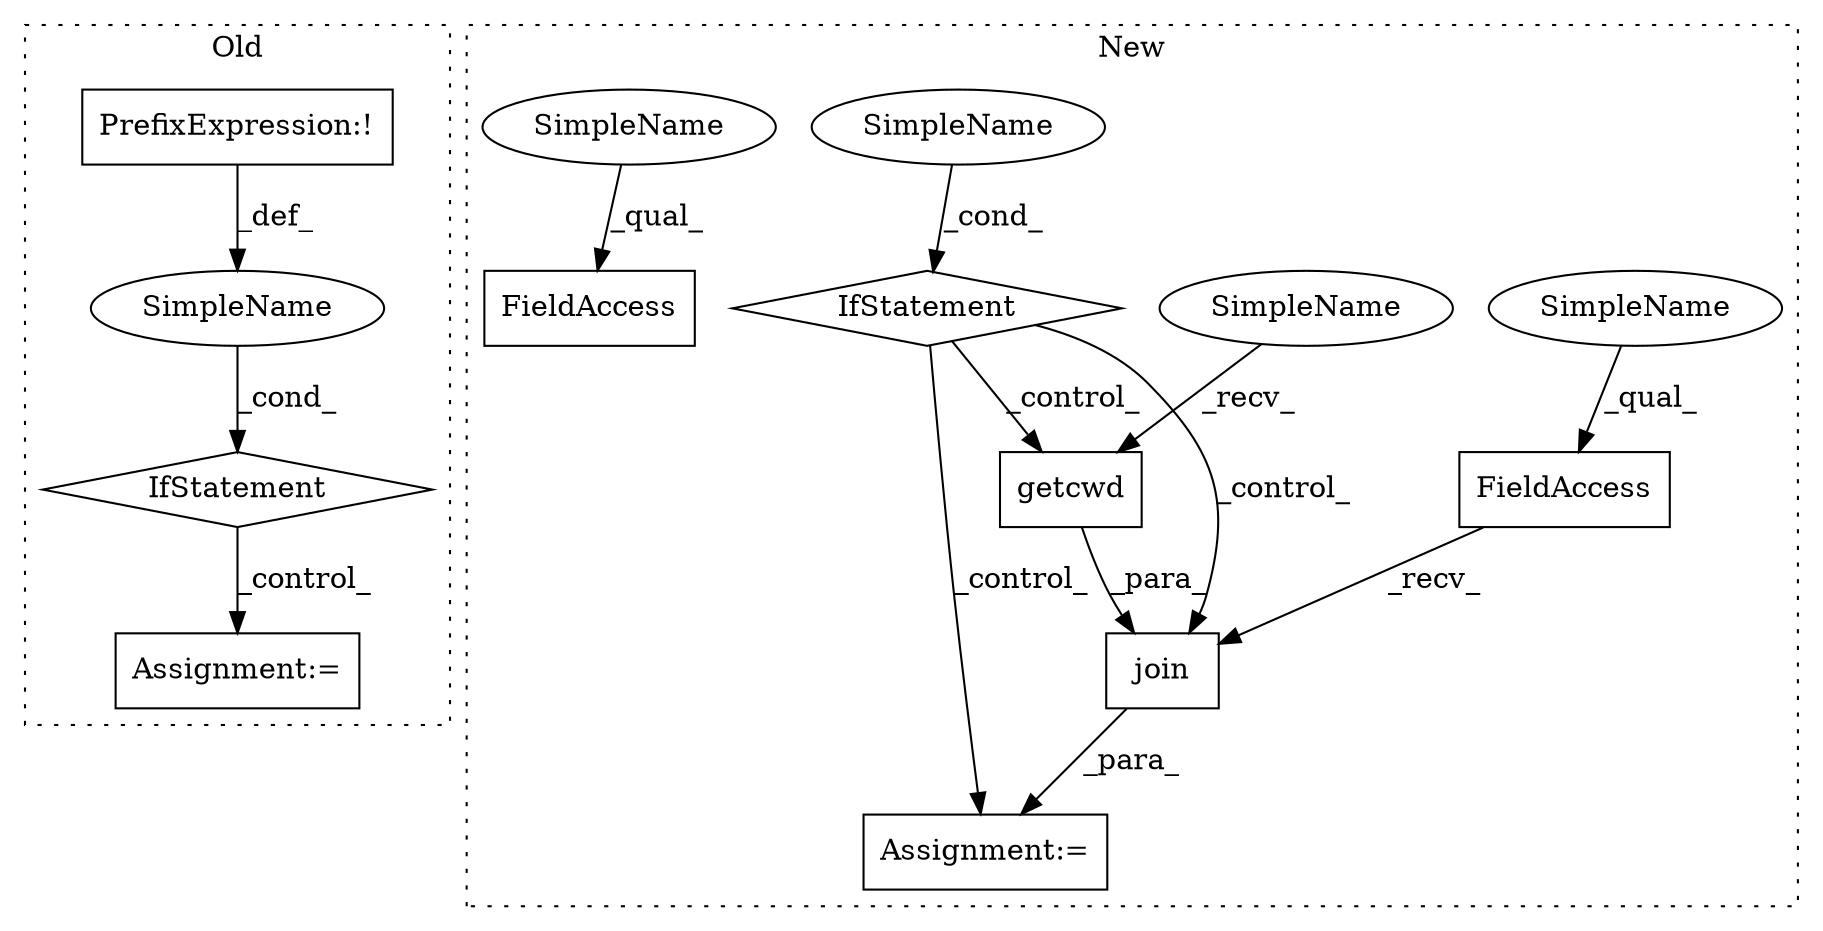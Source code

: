 digraph G {
subgraph cluster0 {
1 [label="IfStatement" a="25" s="10473,10522" l="4,2" shape="diamond"];
8 [label="SimpleName" a="42" s="" l="" shape="ellipse"];
9 [label="Assignment:=" a="7" s="10542" l="1" shape="box"];
10 [label="PrefixExpression:!" a="38" s="10477" l="1" shape="box"];
label = "Old";
style="dotted";
}
subgraph cluster1 {
2 [label="getcwd" a="32" s="10599" l="8" shape="box"];
3 [label="Assignment:=" a="7" s="10566" l="1" shape="box"];
4 [label="FieldAccess" a="22" s="10567" l="7" shape="box"];
5 [label="FieldAccess" a="22" s="10583" l="7" shape="box"];
6 [label="IfStatement" a="25" s="10516,10546" l="4,2" shape="diamond"];
7 [label="SimpleName" a="42" s="" l="" shape="ellipse"];
11 [label="join" a="32" s="10591,10618" l="5,1" shape="box"];
12 [label="SimpleName" a="42" s="10583" l="2" shape="ellipse"];
13 [label="SimpleName" a="42" s="10596" l="2" shape="ellipse"];
14 [label="SimpleName" a="42" s="10567" l="2" shape="ellipse"];
label = "New";
style="dotted";
}
1 -> 9 [label="_control_"];
2 -> 11 [label="_para_"];
5 -> 11 [label="_recv_"];
6 -> 2 [label="_control_"];
6 -> 11 [label="_control_"];
6 -> 3 [label="_control_"];
7 -> 6 [label="_cond_"];
8 -> 1 [label="_cond_"];
10 -> 8 [label="_def_"];
11 -> 3 [label="_para_"];
12 -> 5 [label="_qual_"];
13 -> 2 [label="_recv_"];
14 -> 4 [label="_qual_"];
}